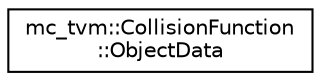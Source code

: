 digraph "Graphical Class Hierarchy"
{
 // INTERACTIVE_SVG=YES
 // LATEX_PDF_SIZE
  edge [fontname="Helvetica",fontsize="10",labelfontname="Helvetica",labelfontsize="10"];
  node [fontname="Helvetica",fontsize="10",shape=record];
  rankdir="LR";
  Node0 [label="mc_tvm::CollisionFunction\l::ObjectData",height=0.2,width=0.4,color="black", fillcolor="white", style="filled",URL="$structmc__tvm_1_1CollisionFunction_1_1ObjectData.html",tooltip=" "];
}
